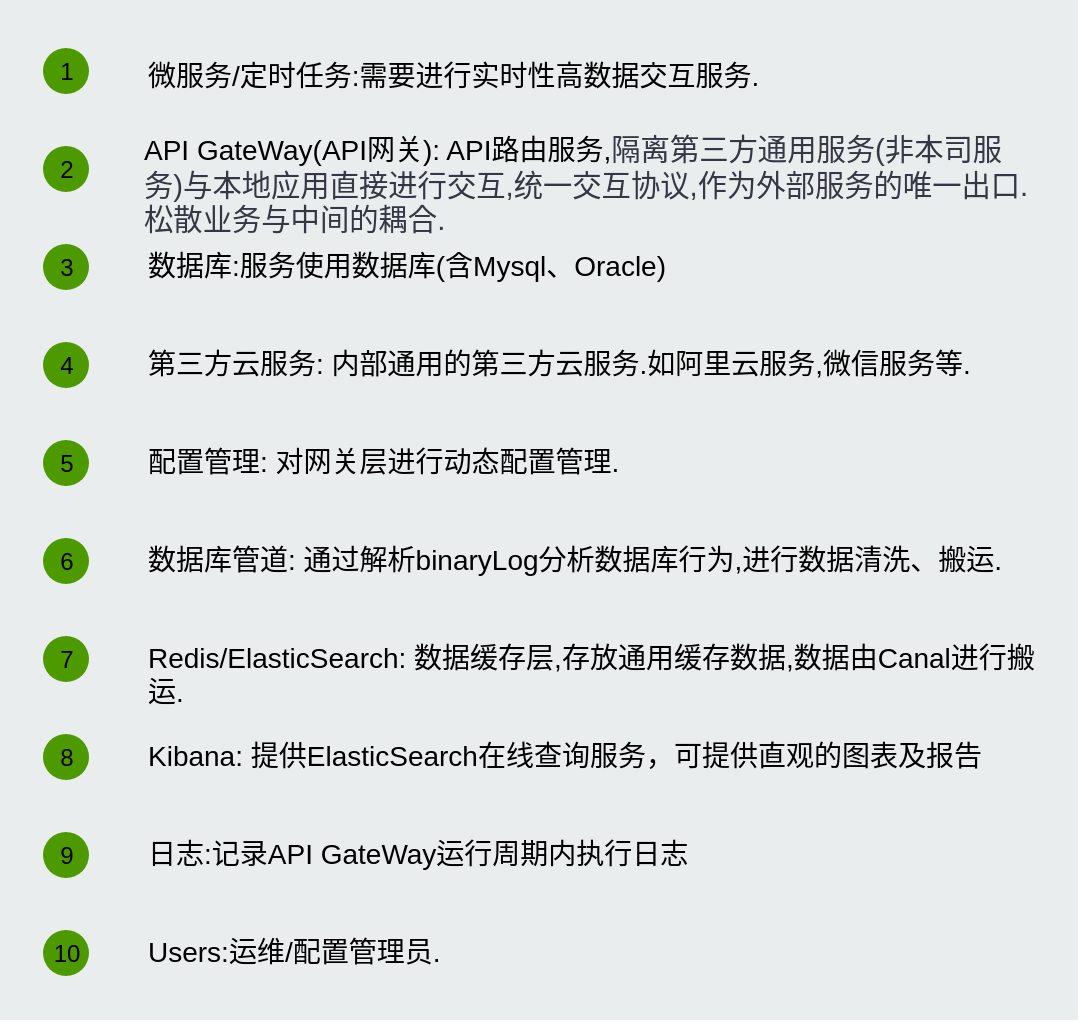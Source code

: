 <mxfile version="13.8.1" type="github">
  <diagram id="jqOhDni-oQEerBtIIdov" name="Page-1">
    <mxGraphModel dx="1422" dy="833" grid="1" gridSize="10" guides="1" tooltips="1" connect="1" arrows="1" fold="1" page="1" pageScale="1" pageWidth="827" pageHeight="1169" math="0" shadow="0">
      <root>
        <mxCell id="0" />
        <mxCell id="1" parent="0" />
        <mxCell id="2sxuf5Y_pAdE7AjlEddM-1" value="" style="rounded=0;whiteSpace=wrap;html=1;fillColor=#EAEDED;fontSize=22;fontColor=#FFFFFF;strokeColor=none;labelBackgroundColor=none;" vertex="1" parent="1">
          <mxGeometry x="144" y="50" width="539" height="510" as="geometry" />
        </mxCell>
        <mxCell id="2sxuf5Y_pAdE7AjlEddM-2" value="&lt;span&gt;微服务/定时任务:需要进行实时性高数据交互服务.&lt;/span&gt;" style="text;html=1;align=left;verticalAlign=top;spacingTop=-4;fontSize=14;labelBackgroundColor=none;whiteSpace=wrap;" vertex="1" parent="1">
          <mxGeometry x="215.5" y="77.25" width="449" height="32.5" as="geometry" />
        </mxCell>
        <mxCell id="2sxuf5Y_pAdE7AjlEddM-3" value="1" style="ellipse;whiteSpace=wrap;html=1;aspect=fixed;fillColor=#4D9900;strokeColor=none;labelBackgroundColor=none;" vertex="1" parent="1">
          <mxGeometry x="165.5" y="74" width="23" height="23" as="geometry" />
        </mxCell>
        <mxCell id="2sxuf5Y_pAdE7AjlEddM-4" value="&lt;span&gt;API GateWay(API网关): API路由服务,&lt;/span&gt;&lt;span id=&quot;docs-internal-guid-dd0a6776-7fff-c518-27d1-3884f40e37ec&quot;&gt;&lt;span style=&quot;font-size: 11pt ; font-family: &amp;#34;arial&amp;#34; ; color: rgb(53 , 55 , 68) ; background-color: transparent ; vertical-align: baseline&quot;&gt;隔离第三方通用服务(非本司服务)与本地应用直接进行交互,统一交互协议,作为外部服务的唯一出口.松散业务与中间的耦合.&amp;nbsp;&lt;/span&gt;&lt;/span&gt;&lt;span&gt;&lt;br&gt;&amp;nbsp;&lt;/span&gt;" style="text;html=1;align=left;verticalAlign=top;spacingTop=-4;fontSize=14;labelBackgroundColor=none;whiteSpace=wrap;" vertex="1" parent="1">
          <mxGeometry x="214" y="114" width="449" height="42" as="geometry" />
        </mxCell>
        <mxCell id="2sxuf5Y_pAdE7AjlEddM-5" value="2" style="ellipse;whiteSpace=wrap;html=1;aspect=fixed;fillColor=#4D9900;strokeColor=none;labelBackgroundColor=none;" vertex="1" parent="1">
          <mxGeometry x="165.5" y="123" width="23" height="23" as="geometry" />
        </mxCell>
        <mxCell id="2sxuf5Y_pAdE7AjlEddM-6" value="&lt;span&gt;数据库:服务使用数据库(含Mysql、Oracle)&lt;/span&gt;" style="text;html=1;align=left;verticalAlign=top;spacingTop=-4;fontSize=14;labelBackgroundColor=none;whiteSpace=wrap;" vertex="1" parent="1">
          <mxGeometry x="215.5" y="172" width="449" height="30" as="geometry" />
        </mxCell>
        <mxCell id="2sxuf5Y_pAdE7AjlEddM-7" value="3" style="ellipse;whiteSpace=wrap;html=1;aspect=fixed;fillColor=#4D9900;strokeColor=none;labelBackgroundColor=none;" vertex="1" parent="1">
          <mxGeometry x="165.5" y="172" width="23" height="23" as="geometry" />
        </mxCell>
        <mxCell id="2sxuf5Y_pAdE7AjlEddM-8" value="第三方云服务: 内部通用的第三方云服务.如阿里云服务,微信服务等." style="text;html=1;align=left;verticalAlign=top;spacingTop=-4;fontSize=14;labelBackgroundColor=none;whiteSpace=wrap;" vertex="1" parent="1">
          <mxGeometry x="215.5" y="221" width="449" height="30" as="geometry" />
        </mxCell>
        <mxCell id="2sxuf5Y_pAdE7AjlEddM-9" value="4" style="ellipse;whiteSpace=wrap;html=1;aspect=fixed;fillColor=#4D9900;strokeColor=none;labelBackgroundColor=none;" vertex="1" parent="1">
          <mxGeometry x="165.5" y="221" width="23" height="23" as="geometry" />
        </mxCell>
        <mxCell id="2sxuf5Y_pAdE7AjlEddM-10" value="&lt;span&gt;配置管理: 对网关层进行动态配置管理.&lt;/span&gt;" style="text;html=1;align=left;verticalAlign=top;spacingTop=-4;fontSize=14;labelBackgroundColor=none;whiteSpace=wrap;" vertex="1" parent="1">
          <mxGeometry x="215.5" y="270" width="449" height="30" as="geometry" />
        </mxCell>
        <mxCell id="2sxuf5Y_pAdE7AjlEddM-11" value="5" style="ellipse;whiteSpace=wrap;html=1;aspect=fixed;fillColor=#4D9900;strokeColor=none;labelBackgroundColor=none;" vertex="1" parent="1">
          <mxGeometry x="165.5" y="270" width="23" height="23" as="geometry" />
        </mxCell>
        <mxCell id="2sxuf5Y_pAdE7AjlEddM-12" value="&lt;span&gt;数据库管道: 通过解析binaryLog分析数据库行为,进行数据清洗、搬运.&lt;/span&gt;" style="text;html=1;align=left;verticalAlign=top;spacingTop=-4;fontSize=14;labelBackgroundColor=none;whiteSpace=wrap;" vertex="1" parent="1">
          <mxGeometry x="215.5" y="319" width="449" height="30" as="geometry" />
        </mxCell>
        <mxCell id="2sxuf5Y_pAdE7AjlEddM-13" value="6" style="ellipse;whiteSpace=wrap;html=1;aspect=fixed;fillColor=#4D9900;strokeColor=none;labelBackgroundColor=none;" vertex="1" parent="1">
          <mxGeometry x="165.5" y="319" width="23" height="23" as="geometry" />
        </mxCell>
        <mxCell id="2sxuf5Y_pAdE7AjlEddM-14" value="&lt;span&gt;Redis/ElasticSearch: 数据缓存层,存放通用缓存数据,数据由Canal进行搬运.&lt;/span&gt;" style="text;html=1;align=left;verticalAlign=top;spacingTop=-4;fontSize=14;labelBackgroundColor=none;whiteSpace=wrap;" vertex="1" parent="1">
          <mxGeometry x="215.5" y="368" width="449" height="40" as="geometry" />
        </mxCell>
        <mxCell id="2sxuf5Y_pAdE7AjlEddM-15" value="7" style="ellipse;whiteSpace=wrap;html=1;aspect=fixed;fillColor=#4D9900;strokeColor=none;labelBackgroundColor=none;" vertex="1" parent="1">
          <mxGeometry x="165.5" y="368" width="23" height="23" as="geometry" />
        </mxCell>
        <mxCell id="2sxuf5Y_pAdE7AjlEddM-16" value="&lt;span&gt;Kibana: 提供ElasticSearch在线查询服务，可提供直观的图表及报告&lt;/span&gt;" style="text;html=1;align=left;verticalAlign=top;spacingTop=-4;fontSize=14;labelBackgroundColor=none;whiteSpace=wrap;" vertex="1" parent="1">
          <mxGeometry x="215.5" y="417" width="449" height="30" as="geometry" />
        </mxCell>
        <mxCell id="2sxuf5Y_pAdE7AjlEddM-17" value="8" style="ellipse;whiteSpace=wrap;html=1;aspect=fixed;fillColor=#4D9900;strokeColor=none;labelBackgroundColor=none;" vertex="1" parent="1">
          <mxGeometry x="165.5" y="417" width="23" height="23" as="geometry" />
        </mxCell>
        <mxCell id="2sxuf5Y_pAdE7AjlEddM-18" value="&lt;span&gt;日志:记录API GateWay运行周期内执行日志&lt;/span&gt;" style="text;html=1;align=left;verticalAlign=top;spacingTop=-4;fontSize=14;labelBackgroundColor=none;whiteSpace=wrap;" vertex="1" parent="1">
          <mxGeometry x="215.5" y="466" width="449" height="20" as="geometry" />
        </mxCell>
        <mxCell id="2sxuf5Y_pAdE7AjlEddM-19" value="9" style="ellipse;whiteSpace=wrap;html=1;aspect=fixed;fillColor=#4D9900;strokeColor=none;labelBackgroundColor=none;" vertex="1" parent="1">
          <mxGeometry x="165.5" y="466" width="23" height="23" as="geometry" />
        </mxCell>
        <mxCell id="2sxuf5Y_pAdE7AjlEddM-20" value="&lt;span&gt;Users:运维/配置管理员.&lt;/span&gt;" style="text;html=1;align=left;verticalAlign=top;spacingTop=-4;fontSize=14;labelBackgroundColor=none;whiteSpace=wrap;" vertex="1" parent="1">
          <mxGeometry x="215.5" y="515" width="449" height="20" as="geometry" />
        </mxCell>
        <mxCell id="2sxuf5Y_pAdE7AjlEddM-21" value="10" style="ellipse;whiteSpace=wrap;html=1;aspect=fixed;fillColor=#4D9900;strokeColor=none;labelBackgroundColor=none;" vertex="1" parent="1">
          <mxGeometry x="165.5" y="515" width="23" height="23" as="geometry" />
        </mxCell>
      </root>
    </mxGraphModel>
  </diagram>
</mxfile>
